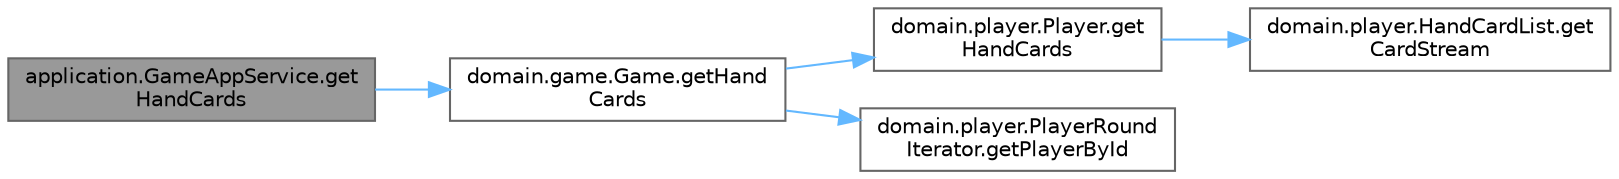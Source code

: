 digraph "application.GameAppService.getHandCards"
{
 // LATEX_PDF_SIZE
  bgcolor="transparent";
  edge [fontname=Helvetica,fontsize=10,labelfontname=Helvetica,labelfontsize=10];
  node [fontname=Helvetica,fontsize=10,shape=box,height=0.2,width=0.4];
  rankdir="LR";
  Node1 [id="Node000001",label="application.GameAppService.get\lHandCards",height=0.2,width=0.4,color="gray40", fillcolor="grey60", style="filled", fontcolor="black",tooltip="Recupera las cartas en mano de un jugador específico a partir de su UUID."];
  Node1 -> Node2 [id="edge1_Node000001_Node000002",color="steelblue1",style="solid",tooltip=" "];
  Node2 [id="Node000002",label="domain.game.Game.getHand\lCards",height=0.2,width=0.4,color="grey40", fillcolor="white", style="filled",URL="$classdomain_1_1game_1_1_game.html#a74d046132b8bd2c266644eb1e1b09a44",tooltip="Obtiene las cartas en mano de un jugador."];
  Node2 -> Node3 [id="edge2_Node000002_Node000003",color="steelblue1",style="solid",tooltip=" "];
  Node3 [id="Node000003",label="domain.player.Player.get\lHandCards",height=0.2,width=0.4,color="grey40", fillcolor="white", style="filled",URL="$classdomain_1_1player_1_1_player.html#a541dcd07f326c98a7f3f635e193fc892",tooltip=" "];
  Node3 -> Node4 [id="edge3_Node000003_Node000004",color="steelblue1",style="solid",tooltip=" "];
  Node4 [id="Node000004",label="domain.player.HandCardList.get\lCardStream",height=0.2,width=0.4,color="grey40", fillcolor="white", style="filled",URL="$classdomain_1_1player_1_1_hand_card_list.html#ade9386c6e1dc0186fd321abbe1348bfb",tooltip=" "];
  Node2 -> Node5 [id="edge4_Node000002_Node000005",color="steelblue1",style="solid",tooltip=" "];
  Node5 [id="Node000005",label="domain.player.PlayerRound\lIterator.getPlayerById",height=0.2,width=0.4,color="grey40", fillcolor="white", style="filled",URL="$classdomain_1_1player_1_1_player_round_iterator.html#a65afe00de60f22bea5d03a72319c219e",tooltip=" "];
}
